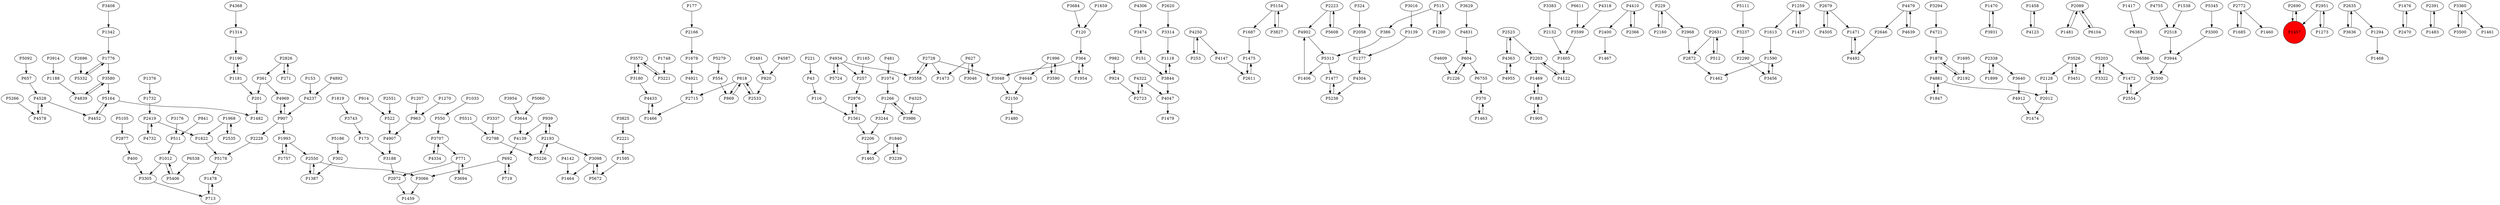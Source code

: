 digraph {
	P1190 -> P1181
	P3572 -> P3180
	P2728 -> P3558
	P3188 -> P2972
	P3314 -> P1118
	P5164 -> P4452
	P116 -> P1561
	P3098 -> P1464
	P1687 -> P1475
	P5266 -> P4578
	P2976 -> P1561
	P1478 -> P713
	P982 -> P924
	P1165 -> P257
	P1840 -> P3239
	P1819 -> P3743
	P3707 -> P771
	P2223 -> P5608
	P939 -> P2193
	P907 -> P2228
	P1968 -> P1822
	P604 -> P1226
	P869 -> P818
	P2523 -> P2203
	P3986 -> P1266
	P515 -> P386
	P324 -> P2058
	P5092 -> P657
	P3844 -> P1118
	P1342 -> P1776
	P554 -> P869
	P2533 -> P818
	P3408 -> P1342
	P4410 -> P2400
	P364 -> P1954
	P1259 -> P1613
	P481 -> P1074
	P2679 -> P4505
	P4304 -> P5238
	P253 -> P4250
	P1840 -> P1465
	P4047 -> P1479
	P3526 -> P2128
	P1993 -> P1757
	P3474 -> P151
	P1200 -> P515
	P3383 -> P2132
	P1678 -> P4921
	P1470 -> P3931
	P4306 -> P3474
	P2221 -> P1595
	P1458 -> P4123
	P2128 -> P2012
	P3016 -> P3139
	P229 -> P2968
	P386 -> P5313
	P2089 -> P1481
	P5060 -> P3644
	P1605 -> P4122
	P3914 -> P1188
	P4433 -> P1466
	P1878 -> P2192
	P2419 -> P4732
	P2400 -> P1467
	P5203 -> P3322
	P914 -> P522
	P2772 -> P1685
	P4237 -> P907
	P1561 -> P2206
	P43 -> P116
	P2968 -> P2872
	P1883 -> P1469
	P4648 -> P2150
	P907 -> P1993
	P1757 -> P1993
	P2690 -> P1457
	P3244 -> P2206
	P2132 -> P1605
	P1776 -> P3580
	P5226 -> P2193
	P2798 -> P5226
	P2826 -> P271
	P3337 -> P2798
	P1266 -> P3244
	P2635 -> P3636
	P6586 -> P2500
	P4147 -> P2611
	P3526 -> P3451
	P3580 -> P5164
	P2631 -> P512
	P4934 -> P257
	P3684 -> P120
	P4452 -> P5164
	P1905 -> P1883
	P1181 -> P201
	P4363 -> P2523
	P4139 -> P692
	P713 -> P1478
	P4492 -> P1471
	P2150 -> P1480
	P550 -> P3707
	P5164 -> P1482
	P5511 -> P2798
	P4528 -> P4452
	P2228 -> P5178
	P5332 -> P1776
	P3221 -> P3572
	P1477 -> P5238
	P4325 -> P3986
	P2551 -> P522
	P4831 -> P604
	P3580 -> P4839
	P6104 -> P2089
	P302 -> P1387
	P4934 -> P3558
	P6611 -> P3599
	P1561 -> P2976
	P2481 -> P820
	P1476 -> P2470
	P522 -> P4907
	P2192 -> P1878
	P771 -> P2972
	P4732 -> P2419
	P271 -> P2826
	P1406 -> P4902
	P515 -> P1200
	P5186 -> P302
	P2206 -> P1465
	P907 -> P4969
	P370 -> P1463
	P1463 -> P370
	P2728 -> P1473
	P1590 -> P1462
	P1471 -> P4492
	P3176 -> P511
	P400 -> P3305
	P4755 -> P2518
	P1613 -> P1590
	P229 -> P2160
	P2203 -> P1469
	P3180 -> P4433
	P2193 -> P3098
	P2089 -> P6104
	P5105 -> P2877
	P604 -> P6755
	P1472 -> P2554
	P3707 -> P4334
	P177 -> P2166
	P3139 -> P1277
	P2611 -> P1475
	P5608 -> P2223
	P3599 -> P1605
	P771 -> P3694
	P4318 -> P3599
	P2500 -> P2554
	P924 -> P2723
	P5724 -> P4934
	P4609 -> P1226
	P6383 -> P6586
	P5154 -> P3827
	P2635 -> P1294
	P2951 -> P1457
	P2826 -> P361
	P719 -> P692
	P1207 -> P963
	P512 -> P2631
	P2631 -> P2872
	P939 -> P4139
	P4881 -> P2012
	P1776 -> P5332
	P3954 -> P3644
	P3944 -> P2500
	P4955 -> P4363
	P4892 -> P4237
	P4881 -> P1847
	P2646 -> P4492
	P1457 -> P2690
	P1314 -> P1190
	P4934 -> P5724
	P2338 -> P3640
	P1847 -> P4881
	P818 -> P869
	P3451 -> P3526
	P1968 -> P2535
	P2366 -> P4410
	P3048 -> P2150
	P1294 -> P1468
	P1437 -> P1259
	P4479 -> P2646
	P3237 -> P2290
	P4578 -> P4528
	P2391 -> P1483
	P1993 -> P2550
	P4334 -> P3707
	P3360 -> P3500
	P2972 -> P1459
	P4122 -> P2203
	P1469 -> P1883
	P2470 -> P1476
	P5238 -> P1477
	P1659 -> P120
	P2535 -> P1968
	P1466 -> P4433
	P2554 -> P1472
	P2523 -> P4363
	P1996 -> P4648
	P4123 -> P1458
	P2872 -> P1462
	P5154 -> P1687
	P2290 -> P3456
	P1538 -> P2518
	P1188 -> P4839
	P1012 -> P5406
	P3066 -> P1459
	P2193 -> P939
	P1595 -> P5672
	P2728 -> P3048
	P2058 -> P1277
	P4528 -> P4578
	P1996 -> P3590
	P1748 -> P3221
	P4142 -> P1464
	P1732 -> P2419
	P1226 -> P604
	P1481 -> P2089
	P1695 -> P2192
	P2715 -> P1466
	P151 -> P3844
	P2951 -> P1273
	P3294 -> P4721
	P2620 -> P3314
	P5313 -> P1406
	P361 -> P4969
	P1883 -> P1905
	P1259 -> P1437
	P2166 -> P1678
	P153 -> P4237
	P1483 -> P2391
	P1181 -> P1190
	P3180 -> P3572
	P3743 -> P173
	P4250 -> P4147
	P3636 -> P2635
	P1475 -> P2611
	P3558 -> P2728
	P1033 -> P550
	P963 -> P4907
	P1387 -> P2550
	P2550 -> P1387
	P841 -> P511
	P4322 -> P2723
	P2877 -> P400
	P692 -> P719
	P5178 -> P1478
	P221 -> P43
	P3825 -> P2221
	P5279 -> P554
	P3322 -> P5203
	P3827 -> P5154
	P3694 -> P771
	P2012 -> P1474
	P2203 -> P4122
	P692 -> P3066
	P4368 -> P1314
	P1878 -> P4881
	P5345 -> P3300
	P820 -> P2533
	P257 -> P2976
	P3098 -> P5672
	P1899 -> P2338
	P1074 -> P1266
	P2550 -> P3066
	P4587 -> P820
	P2696 -> P5332
	P1266 -> P3986
	P2679 -> P1471
	P3644 -> P4139
	P1012 -> P3305
	P4907 -> P3188
	P3360 -> P1461
	P1590 -> P3456
	P1118 -> P3844
	P2723 -> P4322
	P627 -> P3046
	P4721 -> P1878
	P1270 -> P963
	P3590 -> P1996
	P2772 -> P1460
	P4505 -> P2679
	P511 -> P1012
	P3500 -> P3360
	P5111 -> P3237
	P1954 -> P364
	P173 -> P3188
	P1376 -> P1732
	P2193 -> P5226
	P3844 -> P4047
	P4410 -> P2366
	P3629 -> P4831
	P3931 -> P1470
	P3305 -> P713
	P120 -> P364
	P4250 -> P253
	P3456 -> P1590
	P201 -> P1482
	P1273 -> P2951
	P364 -> P3048
	P4912 -> P1474
	P4639 -> P4479
	P2518 -> P3944
	P5203 -> P1472
	P1417 -> P6383
	P4363 -> P4955
	P657 -> P4528
	P4479 -> P4639
	P1822 -> P5178
	P6755 -> P370
	P361 -> P201
	P818 -> P2533
	P3640 -> P4912
	P2160 -> P229
	P2338 -> P1899
	P3046 -> P627
	P4839 -> P3580
	P4921 -> P2715
	P4322 -> P4047
	P5313 -> P1477
	P3239 -> P1840
	P1685 -> P2772
	P3572 -> P3221
	P1277 -> P4304
	P2419 -> P1822
	P5406 -> P1012
	P627 -> P1473
	P2223 -> P4902
	P818 -> P2715
	P4902 -> P5313
	P5672 -> P3098
	P4969 -> P907
	P3300 -> P3944
	P6538 -> P5406
	P1457 [shape=circle]
	P1457 [style=filled]
	P1457 [fillcolor=red]
}